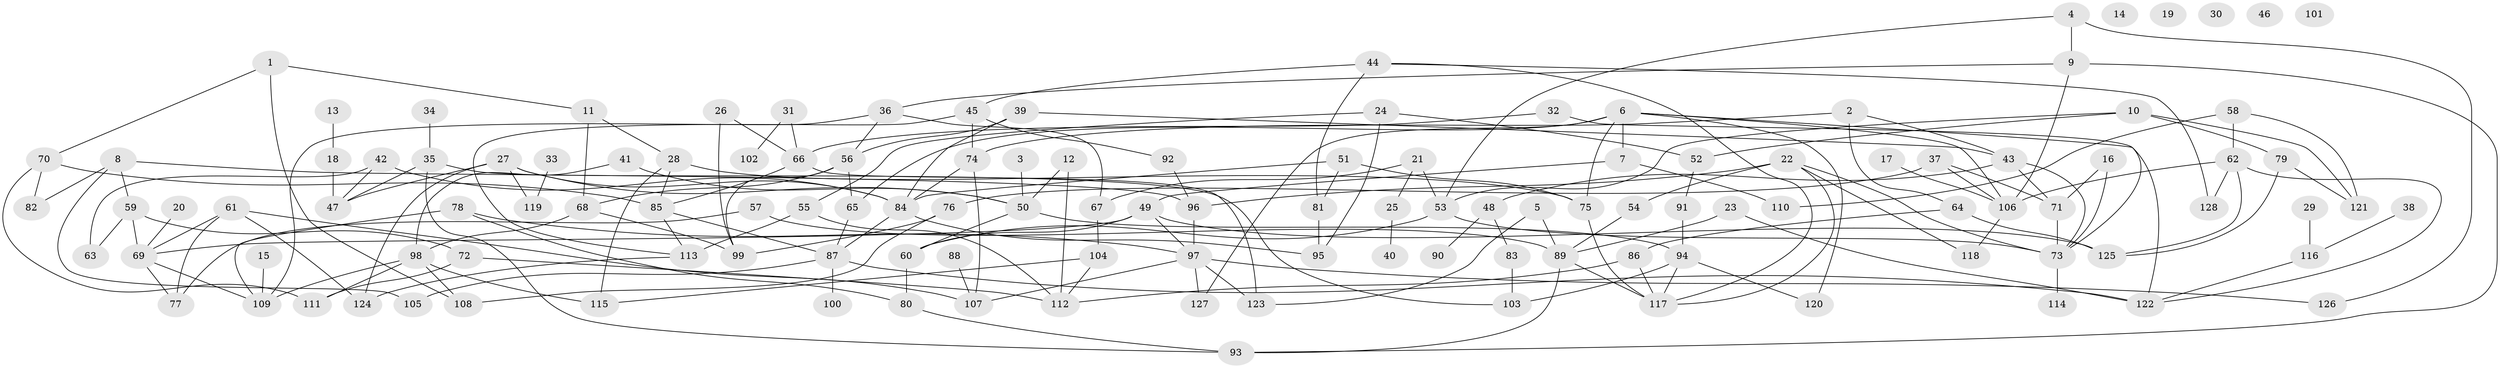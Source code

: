 // coarse degree distribution, {4: 0.16091954022988506, 5: 0.1724137931034483, 1: 0.12643678160919541, 3: 0.21839080459770116, 2: 0.11494252873563218, 8: 0.034482758620689655, 6: 0.06896551724137931, 0: 0.05747126436781609, 7: 0.022988505747126436, 10: 0.011494252873563218, 9: 0.011494252873563218}
// Generated by graph-tools (version 1.1) at 2025/23/03/03/25 07:23:24]
// undirected, 128 vertices, 200 edges
graph export_dot {
graph [start="1"]
  node [color=gray90,style=filled];
  1;
  2;
  3;
  4;
  5;
  6;
  7;
  8;
  9;
  10;
  11;
  12;
  13;
  14;
  15;
  16;
  17;
  18;
  19;
  20;
  21;
  22;
  23;
  24;
  25;
  26;
  27;
  28;
  29;
  30;
  31;
  32;
  33;
  34;
  35;
  36;
  37;
  38;
  39;
  40;
  41;
  42;
  43;
  44;
  45;
  46;
  47;
  48;
  49;
  50;
  51;
  52;
  53;
  54;
  55;
  56;
  57;
  58;
  59;
  60;
  61;
  62;
  63;
  64;
  65;
  66;
  67;
  68;
  69;
  70;
  71;
  72;
  73;
  74;
  75;
  76;
  77;
  78;
  79;
  80;
  81;
  82;
  83;
  84;
  85;
  86;
  87;
  88;
  89;
  90;
  91;
  92;
  93;
  94;
  95;
  96;
  97;
  98;
  99;
  100;
  101;
  102;
  103;
  104;
  105;
  106;
  107;
  108;
  109;
  110;
  111;
  112;
  113;
  114;
  115;
  116;
  117;
  118;
  119;
  120;
  121;
  122;
  123;
  124;
  125;
  126;
  127;
  128;
  1 -- 11;
  1 -- 70;
  1 -- 108;
  2 -- 43;
  2 -- 64;
  2 -- 74;
  3 -- 50;
  4 -- 9;
  4 -- 53;
  4 -- 126;
  5 -- 89;
  5 -- 123;
  6 -- 7;
  6 -- 65;
  6 -- 73;
  6 -- 75;
  6 -- 106;
  6 -- 120;
  6 -- 127;
  7 -- 49;
  7 -- 110;
  8 -- 59;
  8 -- 82;
  8 -- 96;
  8 -- 105;
  9 -- 36;
  9 -- 93;
  9 -- 106;
  10 -- 52;
  10 -- 53;
  10 -- 79;
  10 -- 121;
  11 -- 28;
  11 -- 68;
  12 -- 50;
  12 -- 112;
  13 -- 18;
  15 -- 109;
  16 -- 71;
  16 -- 73;
  17 -- 106;
  18 -- 47;
  20 -- 69;
  21 -- 25;
  21 -- 53;
  21 -- 67;
  22 -- 54;
  22 -- 73;
  22 -- 96;
  22 -- 117;
  22 -- 118;
  23 -- 89;
  23 -- 122;
  24 -- 52;
  24 -- 55;
  24 -- 95;
  25 -- 40;
  26 -- 66;
  26 -- 99;
  27 -- 47;
  27 -- 50;
  27 -- 84;
  27 -- 119;
  27 -- 124;
  28 -- 75;
  28 -- 85;
  28 -- 115;
  29 -- 116;
  31 -- 66;
  31 -- 102;
  32 -- 66;
  32 -- 122;
  33 -- 119;
  34 -- 35;
  35 -- 47;
  35 -- 93;
  35 -- 103;
  36 -- 56;
  36 -- 67;
  36 -- 109;
  37 -- 71;
  37 -- 76;
  37 -- 106;
  38 -- 116;
  39 -- 43;
  39 -- 56;
  39 -- 84;
  41 -- 50;
  41 -- 98;
  42 -- 47;
  42 -- 63;
  42 -- 84;
  43 -- 48;
  43 -- 71;
  43 -- 73;
  44 -- 45;
  44 -- 81;
  44 -- 117;
  44 -- 128;
  45 -- 74;
  45 -- 92;
  45 -- 113;
  48 -- 83;
  48 -- 90;
  49 -- 60;
  49 -- 69;
  49 -- 97;
  49 -- 125;
  50 -- 60;
  50 -- 94;
  51 -- 75;
  51 -- 81;
  51 -- 84;
  52 -- 91;
  53 -- 60;
  53 -- 73;
  54 -- 89;
  55 -- 112;
  55 -- 113;
  56 -- 65;
  56 -- 68;
  56 -- 99;
  57 -- 77;
  57 -- 89;
  58 -- 62;
  58 -- 110;
  58 -- 121;
  59 -- 63;
  59 -- 69;
  59 -- 72;
  60 -- 80;
  61 -- 69;
  61 -- 77;
  61 -- 107;
  61 -- 124;
  62 -- 106;
  62 -- 122;
  62 -- 125;
  62 -- 128;
  64 -- 86;
  64 -- 125;
  65 -- 87;
  66 -- 85;
  66 -- 123;
  67 -- 104;
  68 -- 98;
  68 -- 99;
  69 -- 77;
  69 -- 109;
  70 -- 82;
  70 -- 85;
  70 -- 111;
  71 -- 73;
  72 -- 111;
  72 -- 112;
  73 -- 114;
  74 -- 84;
  74 -- 107;
  75 -- 117;
  76 -- 99;
  76 -- 108;
  78 -- 80;
  78 -- 97;
  78 -- 109;
  79 -- 121;
  79 -- 125;
  80 -- 93;
  81 -- 95;
  83 -- 103;
  84 -- 87;
  84 -- 95;
  85 -- 87;
  85 -- 113;
  86 -- 112;
  86 -- 117;
  87 -- 100;
  87 -- 105;
  87 -- 122;
  88 -- 107;
  89 -- 93;
  89 -- 117;
  91 -- 94;
  92 -- 96;
  94 -- 103;
  94 -- 117;
  94 -- 120;
  96 -- 97;
  97 -- 107;
  97 -- 123;
  97 -- 126;
  97 -- 127;
  98 -- 108;
  98 -- 109;
  98 -- 111;
  98 -- 115;
  104 -- 112;
  104 -- 115;
  106 -- 118;
  113 -- 124;
  116 -- 122;
}
